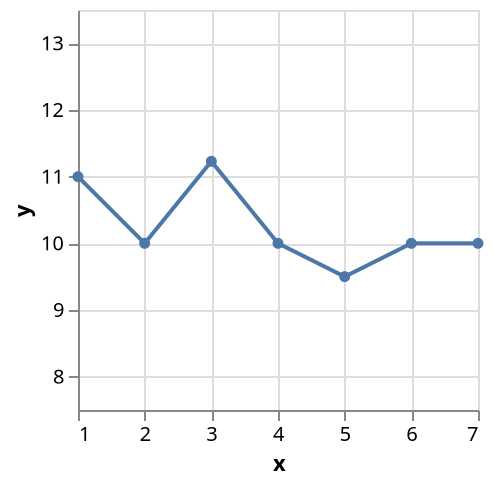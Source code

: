 {
  "$schema": "https://vega.github.io/schema/vega-lite/v5.json",
 "description": "Vega-Lite computes the minimum and maximum axes values automatically but this can be made more dynamic by using params to produce axes which are +/- 20% of the minimum and maximum values in the dataset.",
  "data": {
    "values": [
       {"x": 1, "y": 11},
       {"x": 2, "y": 10},
       {"x": 3, "y": 11.23},
       {"x": 4, "y": 10},
       {"x": 5, "y": 9.5},
       {"x": 6, "y": 10},
       {"x": 7, "y": 10}
    ]
  },
  "params": [
    {"name": "extents", "expr": "extent(pluck(data('source_0'), 'y'))"},
    {"name": "min", "expr": "extents[0] * 0.8"},
    {"name": "max", "expr": "extents[1] * 1.2"}
  ],
  "mark": {"type": "line", "point": true},
  "encoding": {
    "x": {"field": "x", "type": "quantitative"},
    "y": {
      "field": "y",
      "type": "quantitative",
      "scale": {"domain": {"expr": "[min,max]"}}
    }
  }
}
